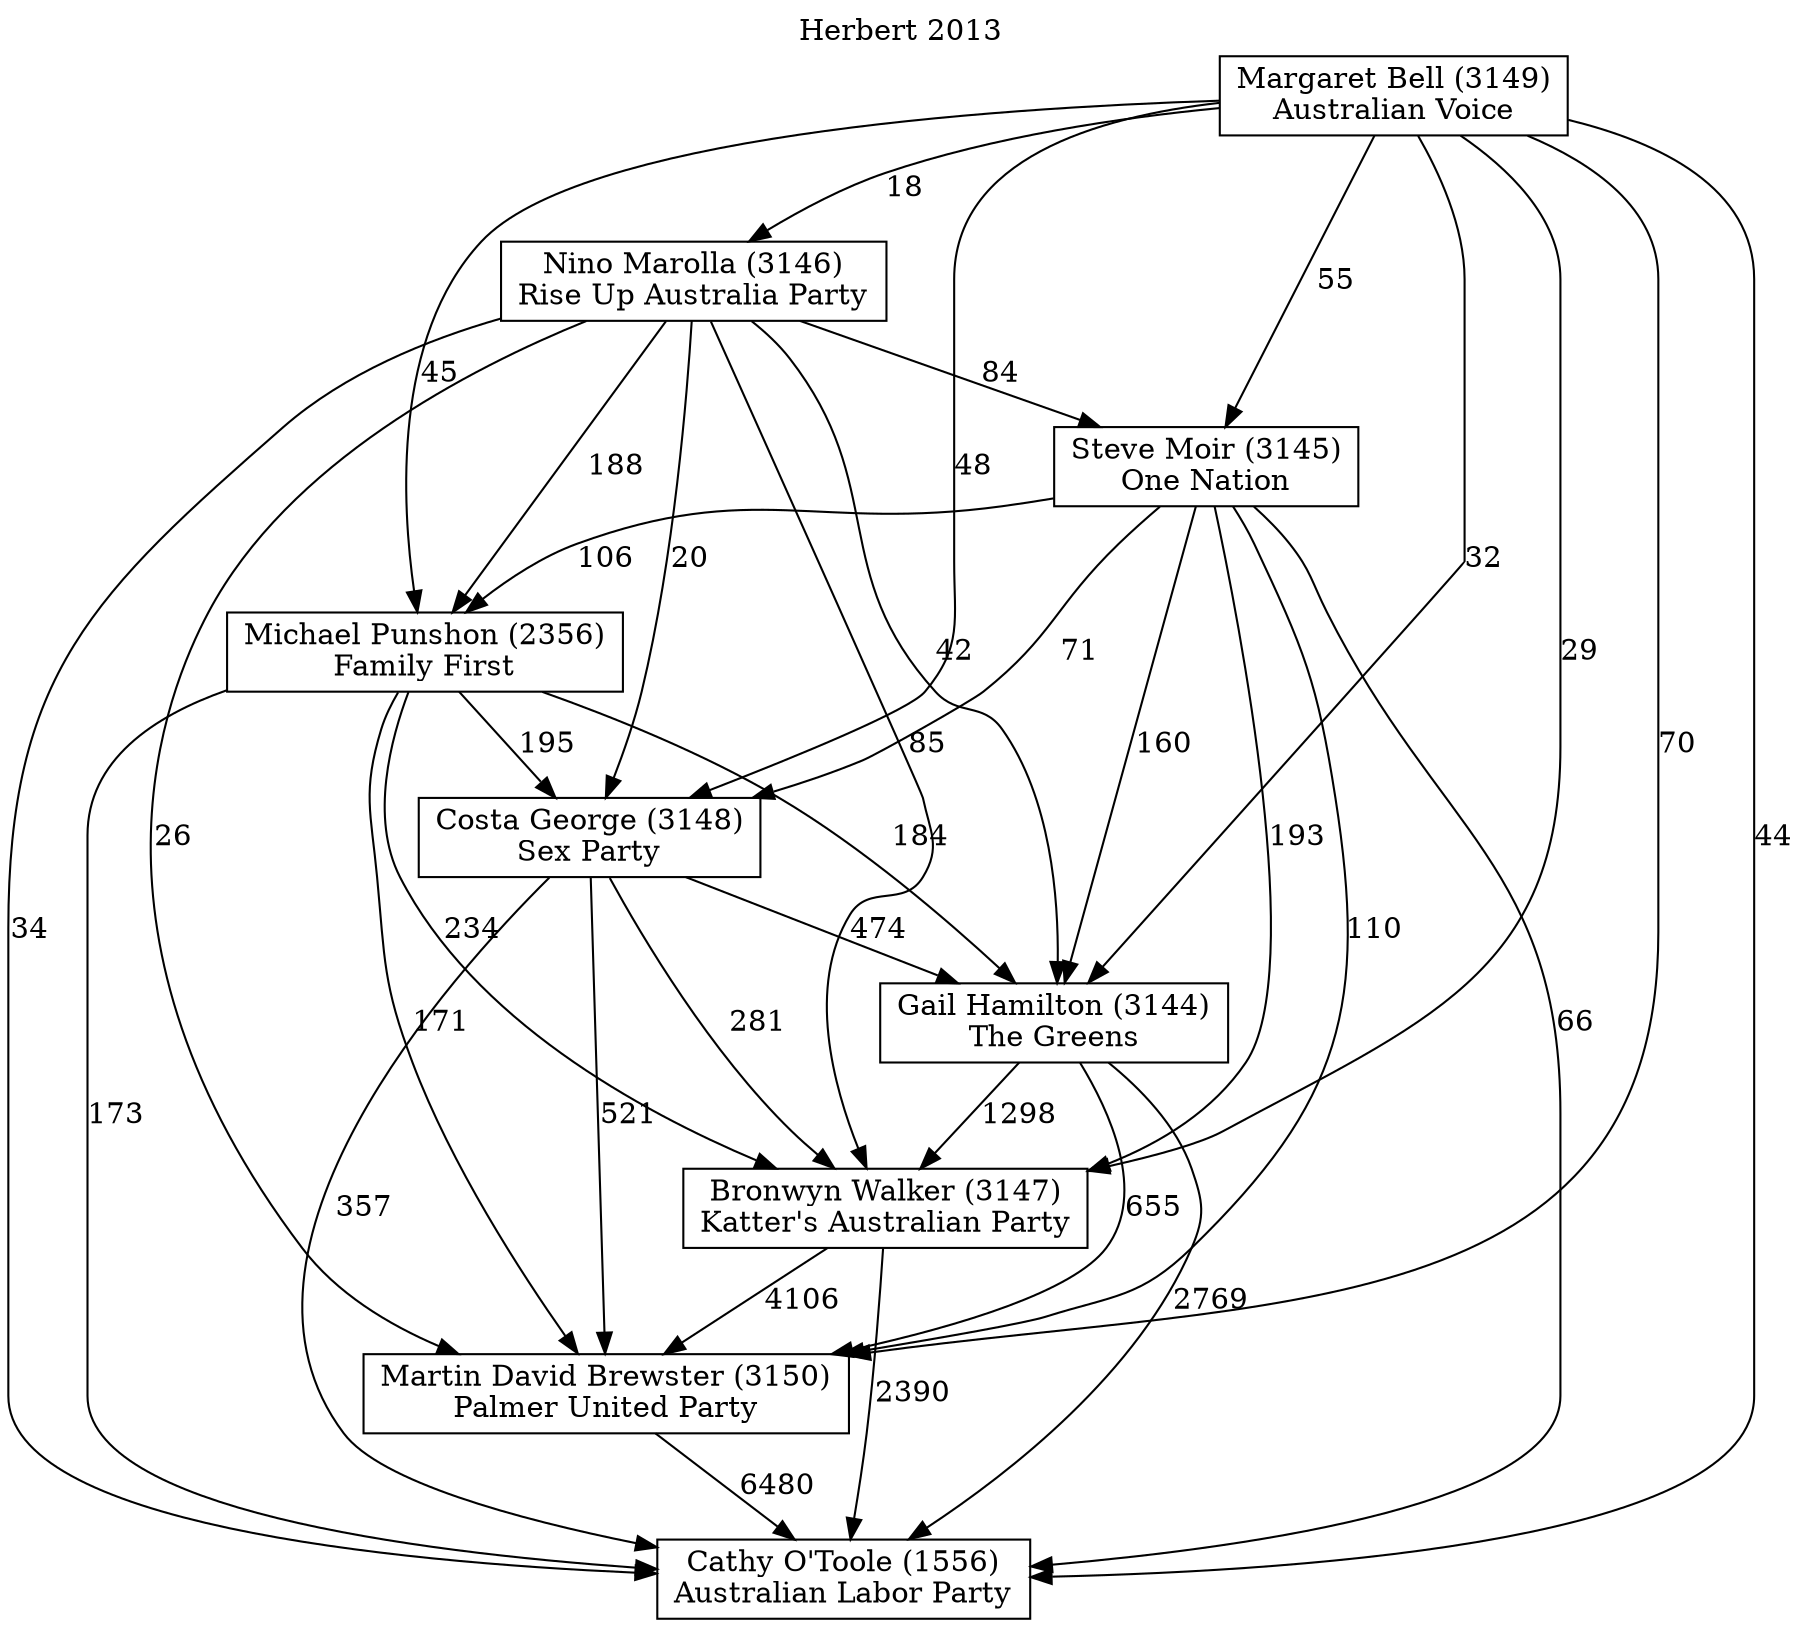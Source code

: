 // House preference flow
digraph "Cathy O'Toole (1556)_Herbert_2013" {
	graph [label="Herbert 2013" labelloc=t mclimit=10]
	node [shape=box]
	"Cathy O'Toole (1556)" [label="Cathy O'Toole (1556)
Australian Labor Party"]
	"Martin David Brewster (3150)" [label="Martin David Brewster (3150)
Palmer United Party"]
	"Bronwyn Walker (3147)" [label="Bronwyn Walker (3147)
Katter's Australian Party"]
	"Gail Hamilton (3144)" [label="Gail Hamilton (3144)
The Greens"]
	"Costa George (3148)" [label="Costa George (3148)
Sex Party"]
	"Michael Punshon (2356)" [label="Michael Punshon (2356)
Family First"]
	"Steve Moir (3145)" [label="Steve Moir (3145)
One Nation"]
	"Nino Marolla (3146)" [label="Nino Marolla (3146)
Rise Up Australia Party"]
	"Margaret Bell (3149)" [label="Margaret Bell (3149)
Australian Voice"]
	"Martin David Brewster (3150)" -> "Cathy O'Toole (1556)" [label=6480]
	"Bronwyn Walker (3147)" -> "Martin David Brewster (3150)" [label=4106]
	"Gail Hamilton (3144)" -> "Bronwyn Walker (3147)" [label=1298]
	"Costa George (3148)" -> "Gail Hamilton (3144)" [label=474]
	"Michael Punshon (2356)" -> "Costa George (3148)" [label=195]
	"Steve Moir (3145)" -> "Michael Punshon (2356)" [label=106]
	"Nino Marolla (3146)" -> "Steve Moir (3145)" [label=84]
	"Margaret Bell (3149)" -> "Nino Marolla (3146)" [label=18]
	"Bronwyn Walker (3147)" -> "Cathy O'Toole (1556)" [label=2390]
	"Gail Hamilton (3144)" -> "Cathy O'Toole (1556)" [label=2769]
	"Costa George (3148)" -> "Cathy O'Toole (1556)" [label=357]
	"Michael Punshon (2356)" -> "Cathy O'Toole (1556)" [label=173]
	"Steve Moir (3145)" -> "Cathy O'Toole (1556)" [label=66]
	"Nino Marolla (3146)" -> "Cathy O'Toole (1556)" [label=34]
	"Margaret Bell (3149)" -> "Cathy O'Toole (1556)" [label=44]
	"Margaret Bell (3149)" -> "Steve Moir (3145)" [label=55]
	"Nino Marolla (3146)" -> "Michael Punshon (2356)" [label=188]
	"Margaret Bell (3149)" -> "Michael Punshon (2356)" [label=45]
	"Steve Moir (3145)" -> "Costa George (3148)" [label=71]
	"Nino Marolla (3146)" -> "Costa George (3148)" [label=20]
	"Margaret Bell (3149)" -> "Costa George (3148)" [label=48]
	"Michael Punshon (2356)" -> "Gail Hamilton (3144)" [label=184]
	"Steve Moir (3145)" -> "Gail Hamilton (3144)" [label=160]
	"Nino Marolla (3146)" -> "Gail Hamilton (3144)" [label=42]
	"Margaret Bell (3149)" -> "Gail Hamilton (3144)" [label=32]
	"Costa George (3148)" -> "Bronwyn Walker (3147)" [label=281]
	"Michael Punshon (2356)" -> "Bronwyn Walker (3147)" [label=234]
	"Steve Moir (3145)" -> "Bronwyn Walker (3147)" [label=193]
	"Nino Marolla (3146)" -> "Bronwyn Walker (3147)" [label=85]
	"Margaret Bell (3149)" -> "Bronwyn Walker (3147)" [label=29]
	"Gail Hamilton (3144)" -> "Martin David Brewster (3150)" [label=655]
	"Costa George (3148)" -> "Martin David Brewster (3150)" [label=521]
	"Michael Punshon (2356)" -> "Martin David Brewster (3150)" [label=171]
	"Steve Moir (3145)" -> "Martin David Brewster (3150)" [label=110]
	"Nino Marolla (3146)" -> "Martin David Brewster (3150)" [label=26]
	"Margaret Bell (3149)" -> "Martin David Brewster (3150)" [label=70]
}
